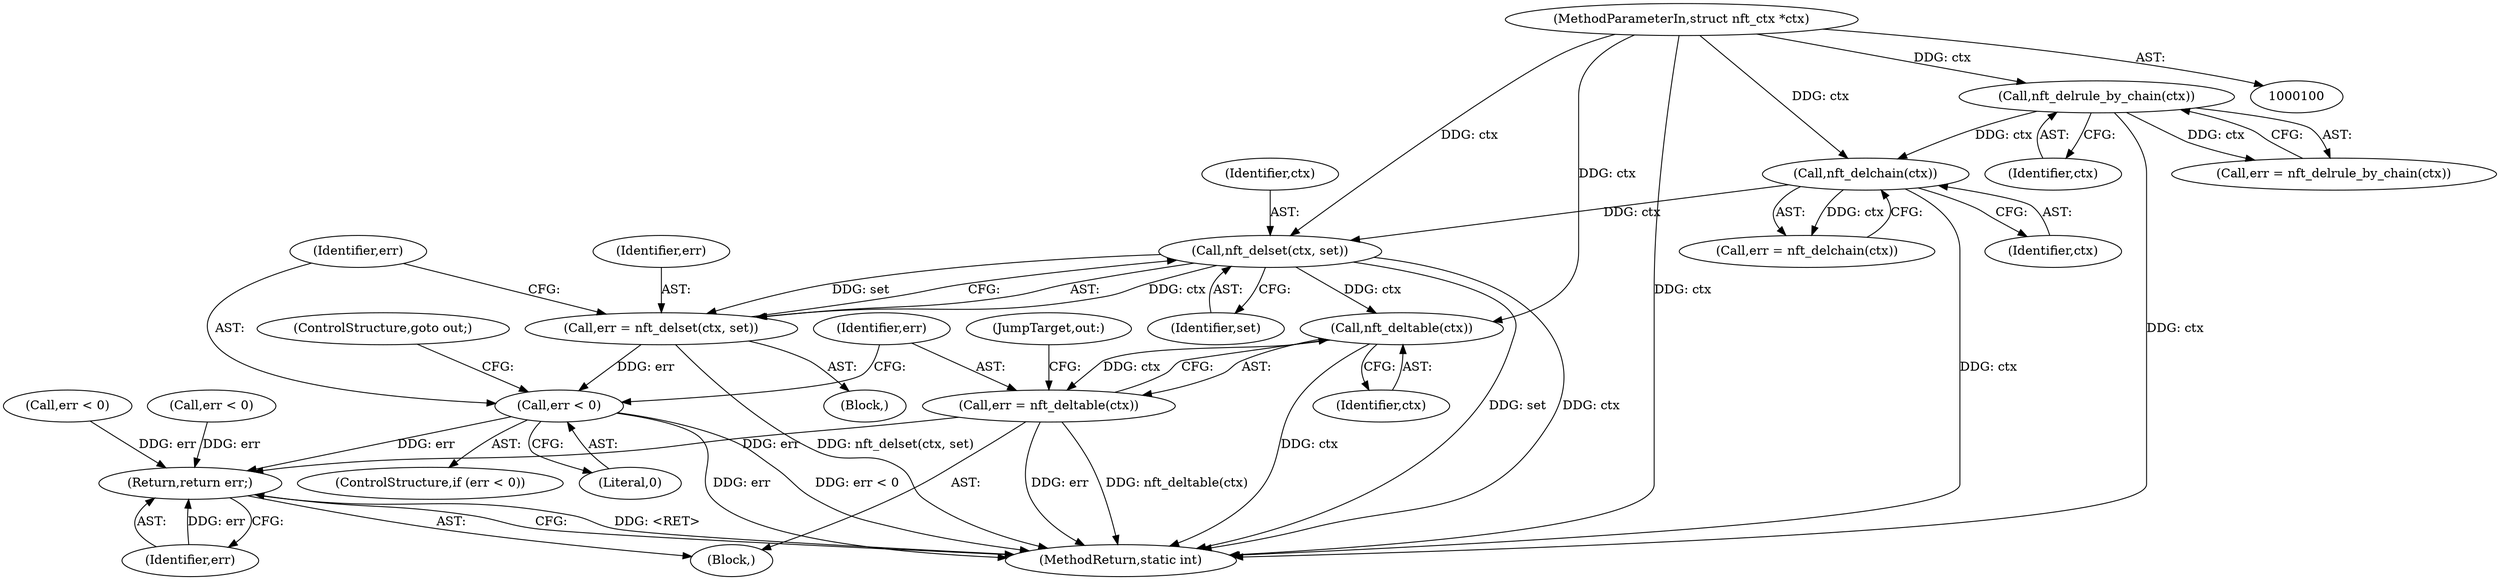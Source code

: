 digraph "1_linux_a2f18db0c68fec96631c10cad9384c196e9008ac@pointer" {
"1000149" [label="(Call,nft_delset(ctx, set))"];
"1000125" [label="(Call,nft_delchain(ctx))"];
"1000116" [label="(Call,nft_delrule_by_chain(ctx))"];
"1000101" [label="(MethodParameterIn,struct nft_ctx *ctx)"];
"1000147" [label="(Call,err = nft_delset(ctx, set))"];
"1000153" [label="(Call,err < 0)"];
"1000162" [label="(Return,return err;)"];
"1000159" [label="(Call,nft_deltable(ctx))"];
"1000157" [label="(Call,err = nft_deltable(ctx))"];
"1000159" [label="(Call,nft_deltable(ctx))"];
"1000156" [label="(ControlStructure,goto out;)"];
"1000162" [label="(Return,return err;)"];
"1000153" [label="(Call,err < 0)"];
"1000151" [label="(Identifier,set)"];
"1000148" [label="(Identifier,err)"];
"1000114" [label="(Call,err = nft_delrule_by_chain(ctx))"];
"1000163" [label="(Identifier,err)"];
"1000150" [label="(Identifier,ctx)"];
"1000116" [label="(Call,nft_delrule_by_chain(ctx))"];
"1000117" [label="(Identifier,ctx)"];
"1000154" [label="(Identifier,err)"];
"1000149" [label="(Call,nft_delset(ctx, set))"];
"1000160" [label="(Identifier,ctx)"];
"1000102" [label="(Block,)"];
"1000157" [label="(Call,err = nft_deltable(ctx))"];
"1000126" [label="(Identifier,ctx)"];
"1000158" [label="(Identifier,err)"];
"1000161" [label="(JumpTarget,out:)"];
"1000128" [label="(Call,err < 0)"];
"1000164" [label="(MethodReturn,static int)"];
"1000125" [label="(Call,nft_delchain(ctx))"];
"1000119" [label="(Call,err < 0)"];
"1000101" [label="(MethodParameterIn,struct nft_ctx *ctx)"];
"1000123" [label="(Call,err = nft_delchain(ctx))"];
"1000152" [label="(ControlStructure,if (err < 0))"];
"1000147" [label="(Call,err = nft_delset(ctx, set))"];
"1000155" [label="(Literal,0)"];
"1000132" [label="(Block,)"];
"1000149" -> "1000147"  [label="AST: "];
"1000149" -> "1000151"  [label="CFG: "];
"1000150" -> "1000149"  [label="AST: "];
"1000151" -> "1000149"  [label="AST: "];
"1000147" -> "1000149"  [label="CFG: "];
"1000149" -> "1000164"  [label="DDG: set"];
"1000149" -> "1000164"  [label="DDG: ctx"];
"1000149" -> "1000147"  [label="DDG: ctx"];
"1000149" -> "1000147"  [label="DDG: set"];
"1000125" -> "1000149"  [label="DDG: ctx"];
"1000101" -> "1000149"  [label="DDG: ctx"];
"1000149" -> "1000159"  [label="DDG: ctx"];
"1000125" -> "1000123"  [label="AST: "];
"1000125" -> "1000126"  [label="CFG: "];
"1000126" -> "1000125"  [label="AST: "];
"1000123" -> "1000125"  [label="CFG: "];
"1000125" -> "1000164"  [label="DDG: ctx"];
"1000125" -> "1000123"  [label="DDG: ctx"];
"1000116" -> "1000125"  [label="DDG: ctx"];
"1000101" -> "1000125"  [label="DDG: ctx"];
"1000116" -> "1000114"  [label="AST: "];
"1000116" -> "1000117"  [label="CFG: "];
"1000117" -> "1000116"  [label="AST: "];
"1000114" -> "1000116"  [label="CFG: "];
"1000116" -> "1000164"  [label="DDG: ctx"];
"1000116" -> "1000114"  [label="DDG: ctx"];
"1000101" -> "1000116"  [label="DDG: ctx"];
"1000101" -> "1000100"  [label="AST: "];
"1000101" -> "1000164"  [label="DDG: ctx"];
"1000101" -> "1000159"  [label="DDG: ctx"];
"1000147" -> "1000132"  [label="AST: "];
"1000148" -> "1000147"  [label="AST: "];
"1000154" -> "1000147"  [label="CFG: "];
"1000147" -> "1000164"  [label="DDG: nft_delset(ctx, set)"];
"1000147" -> "1000153"  [label="DDG: err"];
"1000153" -> "1000152"  [label="AST: "];
"1000153" -> "1000155"  [label="CFG: "];
"1000154" -> "1000153"  [label="AST: "];
"1000155" -> "1000153"  [label="AST: "];
"1000156" -> "1000153"  [label="CFG: "];
"1000158" -> "1000153"  [label="CFG: "];
"1000153" -> "1000164"  [label="DDG: err < 0"];
"1000153" -> "1000164"  [label="DDG: err"];
"1000153" -> "1000162"  [label="DDG: err"];
"1000162" -> "1000102"  [label="AST: "];
"1000162" -> "1000163"  [label="CFG: "];
"1000163" -> "1000162"  [label="AST: "];
"1000164" -> "1000162"  [label="CFG: "];
"1000162" -> "1000164"  [label="DDG: <RET>"];
"1000163" -> "1000162"  [label="DDG: err"];
"1000119" -> "1000162"  [label="DDG: err"];
"1000128" -> "1000162"  [label="DDG: err"];
"1000157" -> "1000162"  [label="DDG: err"];
"1000159" -> "1000157"  [label="AST: "];
"1000159" -> "1000160"  [label="CFG: "];
"1000160" -> "1000159"  [label="AST: "];
"1000157" -> "1000159"  [label="CFG: "];
"1000159" -> "1000164"  [label="DDG: ctx"];
"1000159" -> "1000157"  [label="DDG: ctx"];
"1000157" -> "1000102"  [label="AST: "];
"1000158" -> "1000157"  [label="AST: "];
"1000161" -> "1000157"  [label="CFG: "];
"1000157" -> "1000164"  [label="DDG: nft_deltable(ctx)"];
"1000157" -> "1000164"  [label="DDG: err"];
}
